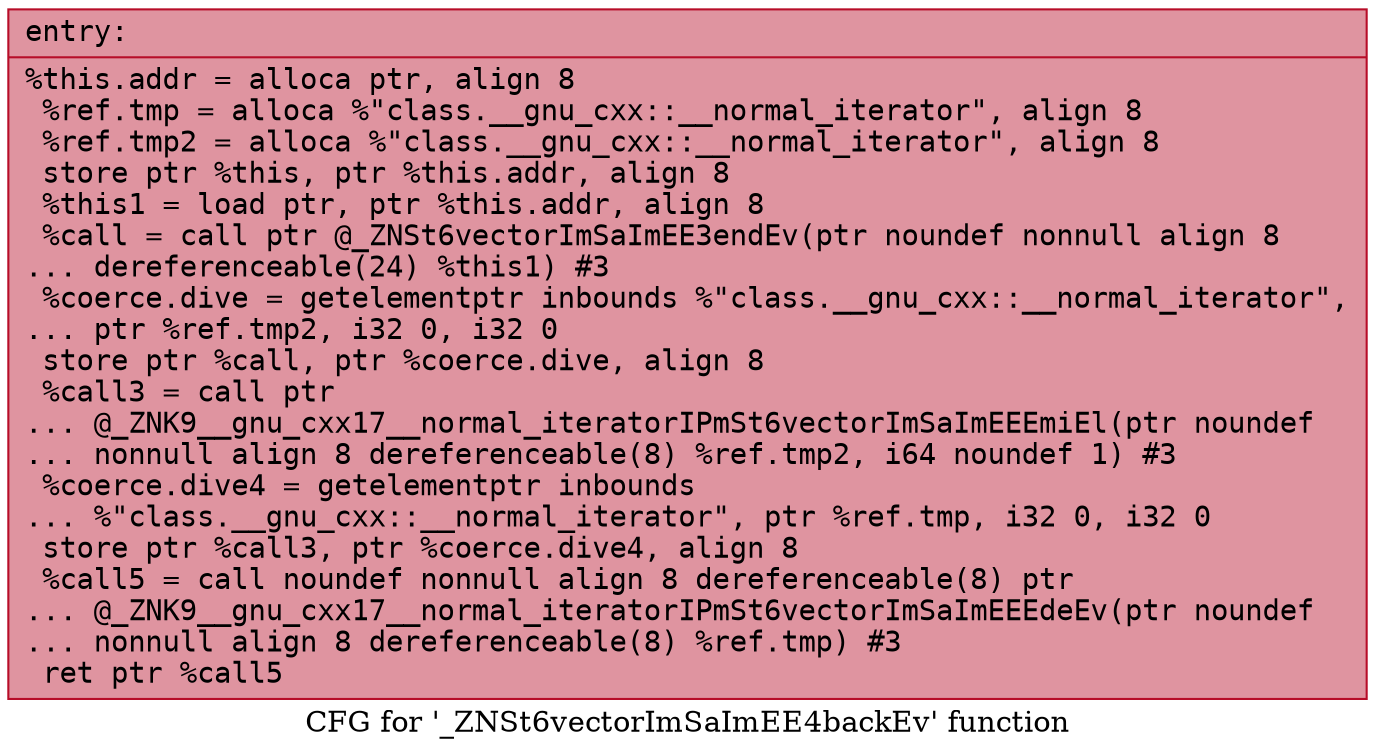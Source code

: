 digraph "CFG for '_ZNSt6vectorImSaImEE4backEv' function" {
	label="CFG for '_ZNSt6vectorImSaImEE4backEv' function";

	Node0x556c3c839c60 [shape=record,color="#b70d28ff", style=filled, fillcolor="#b70d2870" fontname="Courier",label="{entry:\l|  %this.addr = alloca ptr, align 8\l  %ref.tmp = alloca %\"class.__gnu_cxx::__normal_iterator\", align 8\l  %ref.tmp2 = alloca %\"class.__gnu_cxx::__normal_iterator\", align 8\l  store ptr %this, ptr %this.addr, align 8\l  %this1 = load ptr, ptr %this.addr, align 8\l  %call = call ptr @_ZNSt6vectorImSaImEE3endEv(ptr noundef nonnull align 8\l... dereferenceable(24) %this1) #3\l  %coerce.dive = getelementptr inbounds %\"class.__gnu_cxx::__normal_iterator\",\l... ptr %ref.tmp2, i32 0, i32 0\l  store ptr %call, ptr %coerce.dive, align 8\l  %call3 = call ptr\l... @_ZNK9__gnu_cxx17__normal_iteratorIPmSt6vectorImSaImEEEmiEl(ptr noundef\l... nonnull align 8 dereferenceable(8) %ref.tmp2, i64 noundef 1) #3\l  %coerce.dive4 = getelementptr inbounds\l... %\"class.__gnu_cxx::__normal_iterator\", ptr %ref.tmp, i32 0, i32 0\l  store ptr %call3, ptr %coerce.dive4, align 8\l  %call5 = call noundef nonnull align 8 dereferenceable(8) ptr\l... @_ZNK9__gnu_cxx17__normal_iteratorIPmSt6vectorImSaImEEEdeEv(ptr noundef\l... nonnull align 8 dereferenceable(8) %ref.tmp) #3\l  ret ptr %call5\l}"];
}
